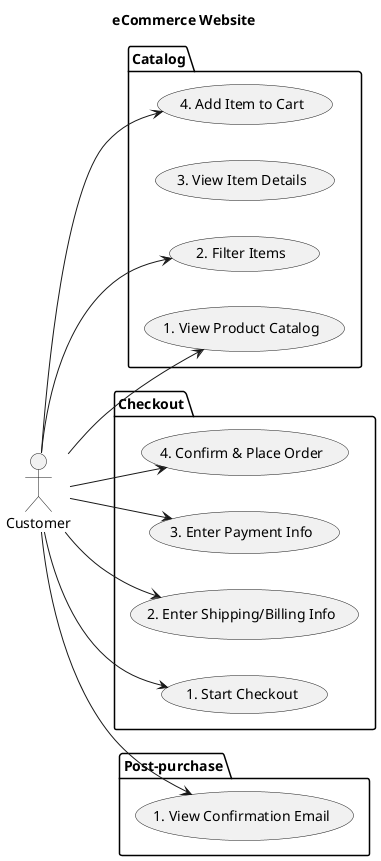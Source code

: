 @startuml Use Case Diagram
title eCommerce Website

left to right direction

"Customer" as customer

package "Catalog" {
"4. Add Item to Cart" as (addItem)
"3. View Item Details" as (viewDetails)
"2. Filter Items" as (filter)
"1. View Product Catalog" as (viewCatalog)
}

package "Checkout" {
  "4. Confirm & Place Order" as (confirm)
  "3. Enter Payment Info" as (enterPayment)
  "2. Enter Shipping/Billing Info" as (enterShipping)
  "1. Start Checkout" as (startCheckout)
}

package "Post-purchase" {
  "1. View Confirmation Email" as (confirmation)
}

customer --> viewCatalog
customer --> filter
customer --> addItem

customer --> startCheckout
customer --> enterShipping
customer --> enterPayment
customer --> confirm

customer --> confirmation
@enduml


@startuml Data Model
title High Level Data Model

rectangle "eCommerce Site" as site
rectangle "Customer" as customer
rectangle "Catalog" as catalog
rectangle "Product" as product
rectangle "Product SKU" as sku
rectangle "Cart" as cart
rectangle "Order" as order
rectangle "Payment Authorization" as payment
rectangle "Inventory" as inventory


site --> catalog: 1 to many
site --> customer: 1 to many
customer --> order: 1 to many
customer --> cart: 1 to 1
cart --> sku: 1 to many
sku --> inventory: 1 to 1
catalog --> product: 1 to many
product --> sku: 1 to many
order --> payment: 1 to 1

@enduml

@startuml Logical Diagram

title Logical Component Diagram

actor "Customer" as customer
actor "Employee" as emp

component "eCommerce Website" as website
component "eCommerce Admin Website" as admin
component "Product Service" as product
component "Orders Service" as orders
component "Inventory Service" as inventory
database "eCommerce Database" as database

cloud "3rd Party SaaS" {
  component "Payment Processor" as payment <<Payment>>
  component "Twilio Sendgrid" as email <<Email>>
}

customer --> website
emp --> admin

website --> product
website -> orders
website --> inventory

product --> database
orders --> database
inventory --> database

orders ---> payment
orders ---> email

admin --> product
admin --> inventory
admin --> orders


@enduml


@startuml Deployment Diagram



title Logical Component Diagram

actor "Customer" as customer
actor "Employee" as emp

rectangle "AWS Account" {
  cloud "us-east-1" {
    interface "ecommerce.companyname.com" as dns <<Route53>>
    component "Cloudfront Distribution" as cf

    cf -up- dns

    component "API Gateway" as api
    component "S3 Website Bucket" as web {
      file "eCommerce Static Assets\nhtml, js, css." as assets
    }
    component "Container Registry" as registry <<Elastic Container Registry>>
    component "eCommerce Microservices" as ms <<Elastic Container Service>>
    database "eCommerce Database" as db <<Aurora DSQL>>

    cf --> web
    cf --> api
    api --> ms
    ms --> registry
    ms --> db
  }
}

cloud "3rd Party SaaS" {
  component "Payment Processor" as payment <<Payment>>
  component "Twilio Sendgrid" as email <<Email>>
}

customer --> dns
emp --> dns

ms ---> payment
ms ---> email


@enduml